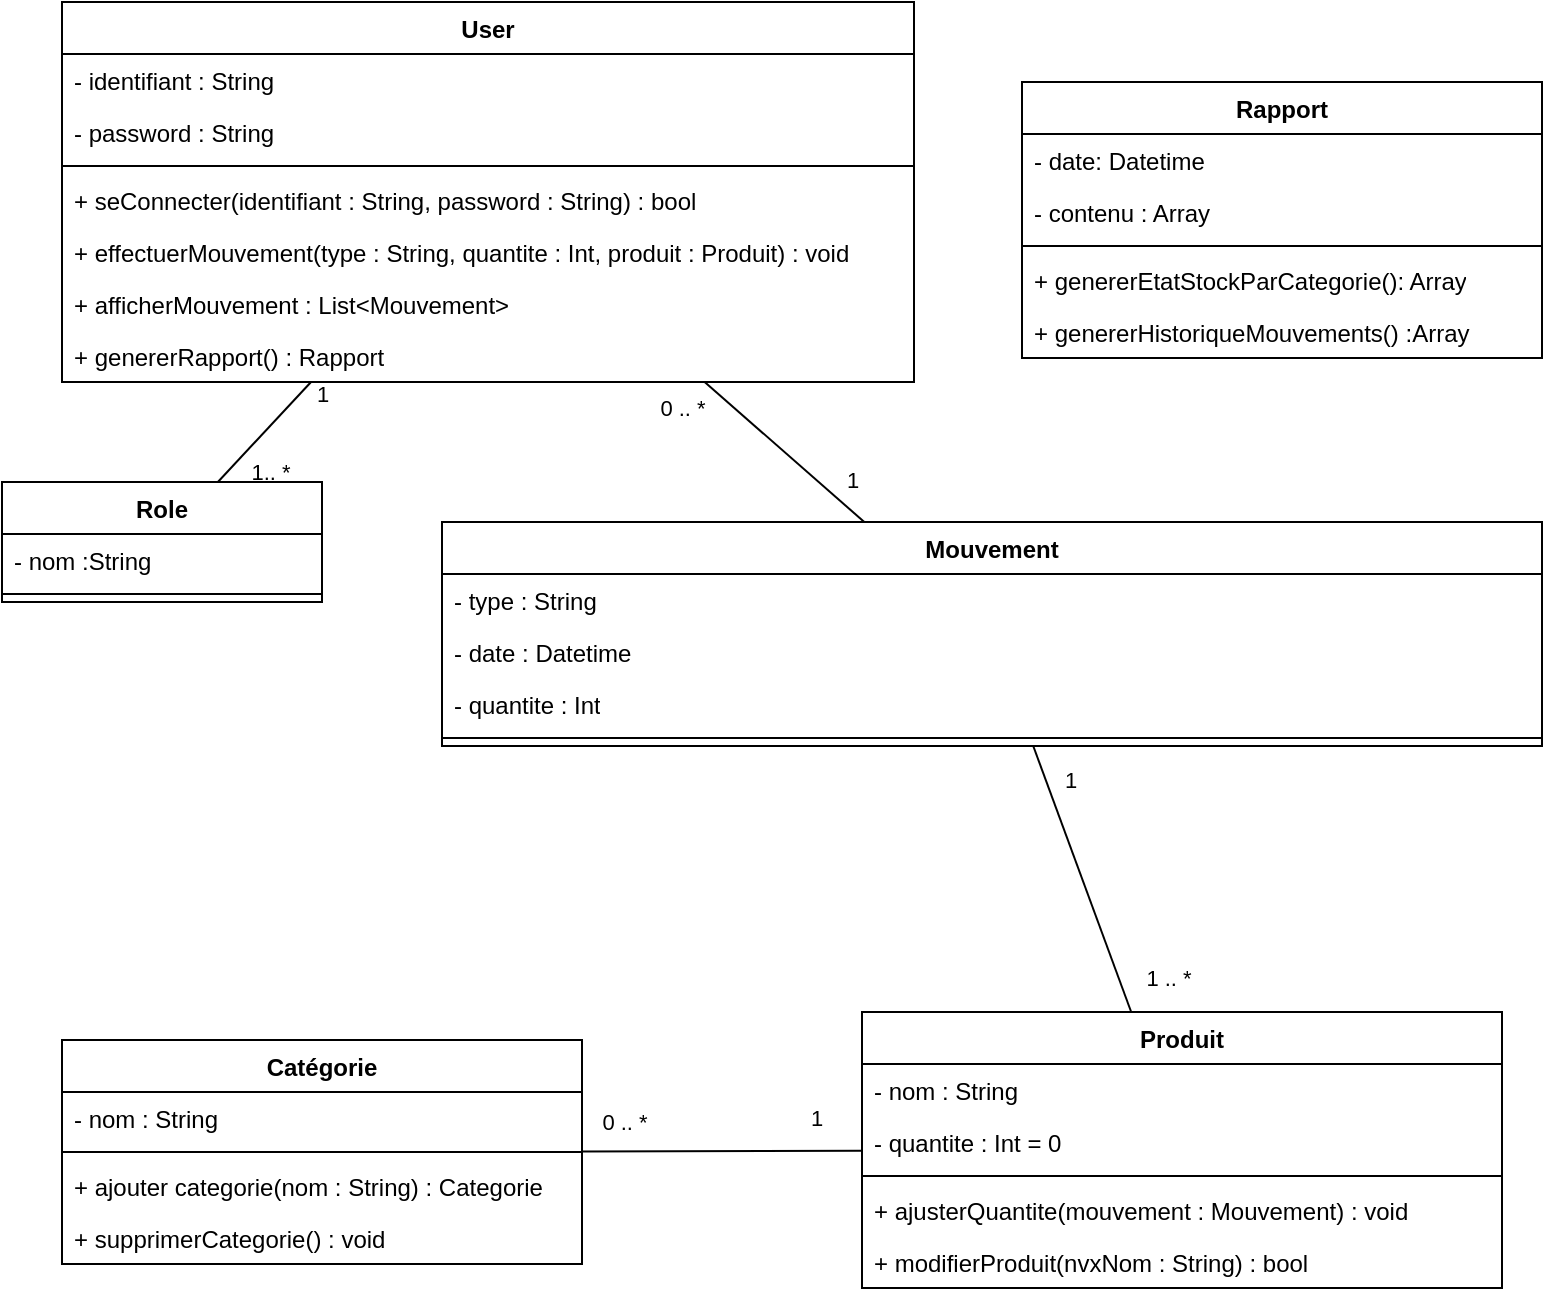 <mxfile version="28.2.0">
  <diagram name="Page-1" id="YnKOzO6QdXpDK1xePWCF">
    <mxGraphModel dx="784" dy="1102" grid="1" gridSize="10" guides="1" tooltips="1" connect="1" arrows="1" fold="1" page="1" pageScale="1" pageWidth="827" pageHeight="1169" math="0" shadow="0">
      <root>
        <mxCell id="0" />
        <mxCell id="1" parent="0" />
        <mxCell id="3ZPPji94Y3YU8Jwg-GKG-13" style="rounded=0;orthogonalLoop=1;jettySize=auto;html=1;endArrow=none;endFill=0;" edge="1" parent="1" source="3ZPPji94Y3YU8Jwg-GKG-1" target="3ZPPji94Y3YU8Jwg-GKG-9">
          <mxGeometry relative="1" as="geometry" />
        </mxCell>
        <mxCell id="3ZPPji94Y3YU8Jwg-GKG-14" value="1" style="edgeLabel;html=1;align=center;verticalAlign=middle;resizable=0;points=[];" vertex="1" connectable="0" parent="3ZPPji94Y3YU8Jwg-GKG-13">
          <mxGeometry x="-0.784" relative="1" as="geometry">
            <mxPoint x="10" as="offset" />
          </mxGeometry>
        </mxCell>
        <mxCell id="3ZPPji94Y3YU8Jwg-GKG-15" value="1.. *" style="edgeLabel;html=1;align=center;verticalAlign=middle;resizable=0;points=[];" vertex="1" connectable="0" parent="3ZPPji94Y3YU8Jwg-GKG-13">
          <mxGeometry x="0.713" y="3" relative="1" as="geometry">
            <mxPoint x="17" as="offset" />
          </mxGeometry>
        </mxCell>
        <mxCell id="3ZPPji94Y3YU8Jwg-GKG-40" style="rounded=0;orthogonalLoop=1;jettySize=auto;html=1;endArrow=none;endFill=0;" edge="1" parent="1" source="3ZPPji94Y3YU8Jwg-GKG-1" target="3ZPPji94Y3YU8Jwg-GKG-24">
          <mxGeometry relative="1" as="geometry" />
        </mxCell>
        <mxCell id="3ZPPji94Y3YU8Jwg-GKG-41" value="0 .. *" style="edgeLabel;html=1;align=center;verticalAlign=middle;resizable=0;points=[];" vertex="1" connectable="0" parent="3ZPPji94Y3YU8Jwg-GKG-40">
          <mxGeometry x="-0.739" y="-1" relative="1" as="geometry">
            <mxPoint x="-21" y="3" as="offset" />
          </mxGeometry>
        </mxCell>
        <mxCell id="3ZPPji94Y3YU8Jwg-GKG-42" value="1" style="edgeLabel;html=1;align=center;verticalAlign=middle;resizable=0;points=[];" vertex="1" connectable="0" parent="3ZPPji94Y3YU8Jwg-GKG-40">
          <mxGeometry x="0.794" y="-3" relative="1" as="geometry">
            <mxPoint x="4" y="-16" as="offset" />
          </mxGeometry>
        </mxCell>
        <mxCell id="3ZPPji94Y3YU8Jwg-GKG-1" value="User" style="swimlane;fontStyle=1;align=center;verticalAlign=top;childLayout=stackLayout;horizontal=1;startSize=26;horizontalStack=0;resizeParent=1;resizeParentMax=0;resizeLast=0;collapsible=1;marginBottom=0;whiteSpace=wrap;html=1;" vertex="1" parent="1">
          <mxGeometry x="40" y="80" width="426" height="190" as="geometry" />
        </mxCell>
        <mxCell id="3ZPPji94Y3YU8Jwg-GKG-2" value="- identifiant : String" style="text;strokeColor=none;fillColor=none;align=left;verticalAlign=top;spacingLeft=4;spacingRight=4;overflow=hidden;rotatable=0;points=[[0,0.5],[1,0.5]];portConstraint=eastwest;whiteSpace=wrap;html=1;" vertex="1" parent="3ZPPji94Y3YU8Jwg-GKG-1">
          <mxGeometry y="26" width="426" height="26" as="geometry" />
        </mxCell>
        <mxCell id="3ZPPji94Y3YU8Jwg-GKG-6" value="- password : String" style="text;strokeColor=none;fillColor=none;align=left;verticalAlign=top;spacingLeft=4;spacingRight=4;overflow=hidden;rotatable=0;points=[[0,0.5],[1,0.5]];portConstraint=eastwest;whiteSpace=wrap;html=1;" vertex="1" parent="3ZPPji94Y3YU8Jwg-GKG-1">
          <mxGeometry y="52" width="426" height="26" as="geometry" />
        </mxCell>
        <mxCell id="3ZPPji94Y3YU8Jwg-GKG-3" value="" style="line;strokeWidth=1;fillColor=none;align=left;verticalAlign=middle;spacingTop=-1;spacingLeft=3;spacingRight=3;rotatable=0;labelPosition=right;points=[];portConstraint=eastwest;strokeColor=inherit;" vertex="1" parent="3ZPPji94Y3YU8Jwg-GKG-1">
          <mxGeometry y="78" width="426" height="8" as="geometry" />
        </mxCell>
        <mxCell id="3ZPPji94Y3YU8Jwg-GKG-4" value="+ seConnecter(identifiant : String, password : String) : bool&amp;nbsp;" style="text;strokeColor=none;fillColor=none;align=left;verticalAlign=top;spacingLeft=4;spacingRight=4;overflow=hidden;rotatable=0;points=[[0,0.5],[1,0.5]];portConstraint=eastwest;whiteSpace=wrap;html=1;" vertex="1" parent="3ZPPji94Y3YU8Jwg-GKG-1">
          <mxGeometry y="86" width="426" height="26" as="geometry" />
        </mxCell>
        <mxCell id="3ZPPji94Y3YU8Jwg-GKG-7" value="+ effectuerMouvement(type : String, quantite : Int, produit : Produit) : void" style="text;strokeColor=none;fillColor=none;align=left;verticalAlign=top;spacingLeft=4;spacingRight=4;overflow=hidden;rotatable=0;points=[[0,0.5],[1,0.5]];portConstraint=eastwest;whiteSpace=wrap;html=1;" vertex="1" parent="3ZPPji94Y3YU8Jwg-GKG-1">
          <mxGeometry y="112" width="426" height="26" as="geometry" />
        </mxCell>
        <mxCell id="3ZPPji94Y3YU8Jwg-GKG-27" value="+ afficherMouvement : List&amp;lt;Mouvement&amp;gt;" style="text;strokeColor=none;fillColor=none;align=left;verticalAlign=top;spacingLeft=4;spacingRight=4;overflow=hidden;rotatable=0;points=[[0,0.5],[1,0.5]];portConstraint=eastwest;whiteSpace=wrap;html=1;" vertex="1" parent="3ZPPji94Y3YU8Jwg-GKG-1">
          <mxGeometry y="138" width="426" height="26" as="geometry" />
        </mxCell>
        <mxCell id="3ZPPji94Y3YU8Jwg-GKG-8" value="+ genererRapport() : Rapport" style="text;strokeColor=none;fillColor=none;align=left;verticalAlign=top;spacingLeft=4;spacingRight=4;overflow=hidden;rotatable=0;points=[[0,0.5],[1,0.5]];portConstraint=eastwest;whiteSpace=wrap;html=1;" vertex="1" parent="3ZPPji94Y3YU8Jwg-GKG-1">
          <mxGeometry y="164" width="426" height="26" as="geometry" />
        </mxCell>
        <mxCell id="3ZPPji94Y3YU8Jwg-GKG-9" value="Role" style="swimlane;fontStyle=1;align=center;verticalAlign=top;childLayout=stackLayout;horizontal=1;startSize=26;horizontalStack=0;resizeParent=1;resizeParentMax=0;resizeLast=0;collapsible=1;marginBottom=0;whiteSpace=wrap;html=1;" vertex="1" parent="1">
          <mxGeometry x="10" y="320" width="160" height="60" as="geometry" />
        </mxCell>
        <mxCell id="3ZPPji94Y3YU8Jwg-GKG-10" value="- nom :String" style="text;strokeColor=none;fillColor=none;align=left;verticalAlign=top;spacingLeft=4;spacingRight=4;overflow=hidden;rotatable=0;points=[[0,0.5],[1,0.5]];portConstraint=eastwest;whiteSpace=wrap;html=1;" vertex="1" parent="3ZPPji94Y3YU8Jwg-GKG-9">
          <mxGeometry y="26" width="160" height="26" as="geometry" />
        </mxCell>
        <mxCell id="3ZPPji94Y3YU8Jwg-GKG-11" value="" style="line;strokeWidth=1;fillColor=none;align=left;verticalAlign=middle;spacingTop=-1;spacingLeft=3;spacingRight=3;rotatable=0;labelPosition=right;points=[];portConstraint=eastwest;strokeColor=inherit;" vertex="1" parent="3ZPPji94Y3YU8Jwg-GKG-9">
          <mxGeometry y="52" width="160" height="8" as="geometry" />
        </mxCell>
        <mxCell id="3ZPPji94Y3YU8Jwg-GKG-47" style="rounded=0;orthogonalLoop=1;jettySize=auto;html=1;endArrow=none;endFill=0;" edge="1" parent="1" source="3ZPPji94Y3YU8Jwg-GKG-16" target="3ZPPji94Y3YU8Jwg-GKG-20">
          <mxGeometry relative="1" as="geometry" />
        </mxCell>
        <mxCell id="3ZPPji94Y3YU8Jwg-GKG-48" value="1" style="edgeLabel;html=1;align=center;verticalAlign=middle;resizable=0;points=[];" vertex="1" connectable="0" parent="3ZPPji94Y3YU8Jwg-GKG-47">
          <mxGeometry x="-0.688" y="-2" relative="1" as="geometry">
            <mxPoint x="-1" y="-15" as="offset" />
          </mxGeometry>
        </mxCell>
        <mxCell id="3ZPPji94Y3YU8Jwg-GKG-49" value="0 .. *" style="edgeLabel;html=1;align=center;verticalAlign=middle;resizable=0;points=[];" vertex="1" connectable="0" parent="3ZPPji94Y3YU8Jwg-GKG-47">
          <mxGeometry x="0.7" y="1" relative="1" as="geometry">
            <mxPoint y="-16" as="offset" />
          </mxGeometry>
        </mxCell>
        <mxCell id="3ZPPji94Y3YU8Jwg-GKG-16" value="Produit" style="swimlane;fontStyle=1;align=center;verticalAlign=top;childLayout=stackLayout;horizontal=1;startSize=26;horizontalStack=0;resizeParent=1;resizeParentMax=0;resizeLast=0;collapsible=1;marginBottom=0;whiteSpace=wrap;html=1;" vertex="1" parent="1">
          <mxGeometry x="440" y="585" width="320" height="138" as="geometry" />
        </mxCell>
        <mxCell id="3ZPPji94Y3YU8Jwg-GKG-17" value="- nom : String" style="text;strokeColor=none;fillColor=none;align=left;verticalAlign=top;spacingLeft=4;spacingRight=4;overflow=hidden;rotatable=0;points=[[0,0.5],[1,0.5]];portConstraint=eastwest;whiteSpace=wrap;html=1;" vertex="1" parent="3ZPPji94Y3YU8Jwg-GKG-16">
          <mxGeometry y="26" width="320" height="26" as="geometry" />
        </mxCell>
        <mxCell id="3ZPPji94Y3YU8Jwg-GKG-28" value="- quantite : Int = 0&amp;nbsp;" style="text;strokeColor=none;fillColor=none;align=left;verticalAlign=top;spacingLeft=4;spacingRight=4;overflow=hidden;rotatable=0;points=[[0,0.5],[1,0.5]];portConstraint=eastwest;whiteSpace=wrap;html=1;" vertex="1" parent="3ZPPji94Y3YU8Jwg-GKG-16">
          <mxGeometry y="52" width="320" height="26" as="geometry" />
        </mxCell>
        <mxCell id="3ZPPji94Y3YU8Jwg-GKG-18" value="" style="line;strokeWidth=1;fillColor=none;align=left;verticalAlign=middle;spacingTop=-1;spacingLeft=3;spacingRight=3;rotatable=0;labelPosition=right;points=[];portConstraint=eastwest;strokeColor=inherit;" vertex="1" parent="3ZPPji94Y3YU8Jwg-GKG-16">
          <mxGeometry y="78" width="320" height="8" as="geometry" />
        </mxCell>
        <mxCell id="3ZPPji94Y3YU8Jwg-GKG-19" value="+ ajusterQuantite(mouvement : Mouvement) : void" style="text;strokeColor=none;fillColor=none;align=left;verticalAlign=top;spacingLeft=4;spacingRight=4;overflow=hidden;rotatable=0;points=[[0,0.5],[1,0.5]];portConstraint=eastwest;whiteSpace=wrap;html=1;" vertex="1" parent="3ZPPji94Y3YU8Jwg-GKG-16">
          <mxGeometry y="86" width="320" height="26" as="geometry" />
        </mxCell>
        <mxCell id="3ZPPji94Y3YU8Jwg-GKG-37" value="+ modifierProduit(nvxNom : String) : bool" style="text;strokeColor=none;fillColor=none;align=left;verticalAlign=top;spacingLeft=4;spacingRight=4;overflow=hidden;rotatable=0;points=[[0,0.5],[1,0.5]];portConstraint=eastwest;whiteSpace=wrap;html=1;" vertex="1" parent="3ZPPji94Y3YU8Jwg-GKG-16">
          <mxGeometry y="112" width="320" height="26" as="geometry" />
        </mxCell>
        <mxCell id="3ZPPji94Y3YU8Jwg-GKG-20" value="Catégorie" style="swimlane;fontStyle=1;align=center;verticalAlign=top;childLayout=stackLayout;horizontal=1;startSize=26;horizontalStack=0;resizeParent=1;resizeParentMax=0;resizeLast=0;collapsible=1;marginBottom=0;whiteSpace=wrap;html=1;" vertex="1" parent="1">
          <mxGeometry x="40" y="599" width="260" height="112" as="geometry" />
        </mxCell>
        <mxCell id="3ZPPji94Y3YU8Jwg-GKG-21" value="- nom : String" style="text;strokeColor=none;fillColor=none;align=left;verticalAlign=top;spacingLeft=4;spacingRight=4;overflow=hidden;rotatable=0;points=[[0,0.5],[1,0.5]];portConstraint=eastwest;whiteSpace=wrap;html=1;" vertex="1" parent="3ZPPji94Y3YU8Jwg-GKG-20">
          <mxGeometry y="26" width="260" height="26" as="geometry" />
        </mxCell>
        <mxCell id="3ZPPji94Y3YU8Jwg-GKG-22" value="" style="line;strokeWidth=1;fillColor=none;align=left;verticalAlign=middle;spacingTop=-1;spacingLeft=3;spacingRight=3;rotatable=0;labelPosition=right;points=[];portConstraint=eastwest;strokeColor=inherit;" vertex="1" parent="3ZPPji94Y3YU8Jwg-GKG-20">
          <mxGeometry y="52" width="260" height="8" as="geometry" />
        </mxCell>
        <mxCell id="3ZPPji94Y3YU8Jwg-GKG-23" value="+ ajouter categorie(nom : String) : Categorie" style="text;strokeColor=none;fillColor=none;align=left;verticalAlign=top;spacingLeft=4;spacingRight=4;overflow=hidden;rotatable=0;points=[[0,0.5],[1,0.5]];portConstraint=eastwest;whiteSpace=wrap;html=1;" vertex="1" parent="3ZPPji94Y3YU8Jwg-GKG-20">
          <mxGeometry y="60" width="260" height="26" as="geometry" />
        </mxCell>
        <mxCell id="3ZPPji94Y3YU8Jwg-GKG-36" value="+ supprimerCategorie() : void" style="text;strokeColor=none;fillColor=none;align=left;verticalAlign=top;spacingLeft=4;spacingRight=4;overflow=hidden;rotatable=0;points=[[0,0.5],[1,0.5]];portConstraint=eastwest;whiteSpace=wrap;html=1;" vertex="1" parent="3ZPPji94Y3YU8Jwg-GKG-20">
          <mxGeometry y="86" width="260" height="26" as="geometry" />
        </mxCell>
        <mxCell id="3ZPPji94Y3YU8Jwg-GKG-43" style="rounded=0;orthogonalLoop=1;jettySize=auto;html=1;endArrow=none;endFill=0;" edge="1" parent="1" source="3ZPPji94Y3YU8Jwg-GKG-24" target="3ZPPji94Y3YU8Jwg-GKG-16">
          <mxGeometry relative="1" as="geometry" />
        </mxCell>
        <mxCell id="3ZPPji94Y3YU8Jwg-GKG-44" value="1" style="edgeLabel;html=1;align=center;verticalAlign=middle;resizable=0;points=[];" vertex="1" connectable="0" parent="3ZPPji94Y3YU8Jwg-GKG-43">
          <mxGeometry x="-0.743" y="-1" relative="1" as="geometry">
            <mxPoint x="13" as="offset" />
          </mxGeometry>
        </mxCell>
        <mxCell id="3ZPPji94Y3YU8Jwg-GKG-45" value="1 .. *" style="edgeLabel;html=1;align=center;verticalAlign=middle;resizable=0;points=[];" vertex="1" connectable="0" parent="3ZPPji94Y3YU8Jwg-GKG-43">
          <mxGeometry x="0.759" y="2" relative="1" as="geometry">
            <mxPoint x="22" as="offset" />
          </mxGeometry>
        </mxCell>
        <mxCell id="3ZPPji94Y3YU8Jwg-GKG-24" value="Mouvement" style="swimlane;fontStyle=1;align=center;verticalAlign=top;childLayout=stackLayout;horizontal=1;startSize=26;horizontalStack=0;resizeParent=1;resizeParentMax=0;resizeLast=0;collapsible=1;marginBottom=0;whiteSpace=wrap;html=1;" vertex="1" parent="1">
          <mxGeometry x="230" y="340" width="550" height="112" as="geometry" />
        </mxCell>
        <mxCell id="3ZPPji94Y3YU8Jwg-GKG-25" value="- type : String" style="text;strokeColor=none;fillColor=none;align=left;verticalAlign=top;spacingLeft=4;spacingRight=4;overflow=hidden;rotatable=0;points=[[0,0.5],[1,0.5]];portConstraint=eastwest;whiteSpace=wrap;html=1;" vertex="1" parent="3ZPPji94Y3YU8Jwg-GKG-24">
          <mxGeometry y="26" width="550" height="26" as="geometry" />
        </mxCell>
        <mxCell id="3ZPPji94Y3YU8Jwg-GKG-34" value="- date : Datetime" style="text;strokeColor=none;fillColor=none;align=left;verticalAlign=top;spacingLeft=4;spacingRight=4;overflow=hidden;rotatable=0;points=[[0,0.5],[1,0.5]];portConstraint=eastwest;whiteSpace=wrap;html=1;" vertex="1" parent="3ZPPji94Y3YU8Jwg-GKG-24">
          <mxGeometry y="52" width="550" height="26" as="geometry" />
        </mxCell>
        <mxCell id="3ZPPji94Y3YU8Jwg-GKG-33" value="- quantite : Int" style="text;strokeColor=none;fillColor=none;align=left;verticalAlign=top;spacingLeft=4;spacingRight=4;overflow=hidden;rotatable=0;points=[[0,0.5],[1,0.5]];portConstraint=eastwest;whiteSpace=wrap;html=1;" vertex="1" parent="3ZPPji94Y3YU8Jwg-GKG-24">
          <mxGeometry y="78" width="550" height="26" as="geometry" />
        </mxCell>
        <mxCell id="3ZPPji94Y3YU8Jwg-GKG-26" value="" style="line;strokeWidth=1;fillColor=none;align=left;verticalAlign=middle;spacingTop=-1;spacingLeft=3;spacingRight=3;rotatable=0;labelPosition=right;points=[];portConstraint=eastwest;strokeColor=inherit;" vertex="1" parent="3ZPPji94Y3YU8Jwg-GKG-24">
          <mxGeometry y="104" width="550" height="8" as="geometry" />
        </mxCell>
        <mxCell id="3ZPPji94Y3YU8Jwg-GKG-50" value="Rapport" style="swimlane;fontStyle=1;align=center;verticalAlign=top;childLayout=stackLayout;horizontal=1;startSize=26;horizontalStack=0;resizeParent=1;resizeParentMax=0;resizeLast=0;collapsible=1;marginBottom=0;whiteSpace=wrap;html=1;" vertex="1" parent="1">
          <mxGeometry x="520" y="120" width="260" height="138" as="geometry" />
        </mxCell>
        <mxCell id="3ZPPji94Y3YU8Jwg-GKG-51" value="- date: Datetime" style="text;strokeColor=none;fillColor=none;align=left;verticalAlign=top;spacingLeft=4;spacingRight=4;overflow=hidden;rotatable=0;points=[[0,0.5],[1,0.5]];portConstraint=eastwest;whiteSpace=wrap;html=1;" vertex="1" parent="3ZPPji94Y3YU8Jwg-GKG-50">
          <mxGeometry y="26" width="260" height="26" as="geometry" />
        </mxCell>
        <mxCell id="3ZPPji94Y3YU8Jwg-GKG-54" value="- contenu : Array" style="text;strokeColor=none;fillColor=none;align=left;verticalAlign=top;spacingLeft=4;spacingRight=4;overflow=hidden;rotatable=0;points=[[0,0.5],[1,0.5]];portConstraint=eastwest;whiteSpace=wrap;html=1;" vertex="1" parent="3ZPPji94Y3YU8Jwg-GKG-50">
          <mxGeometry y="52" width="260" height="26" as="geometry" />
        </mxCell>
        <mxCell id="3ZPPji94Y3YU8Jwg-GKG-52" value="" style="line;strokeWidth=1;fillColor=none;align=left;verticalAlign=middle;spacingTop=-1;spacingLeft=3;spacingRight=3;rotatable=0;labelPosition=right;points=[];portConstraint=eastwest;strokeColor=inherit;" vertex="1" parent="3ZPPji94Y3YU8Jwg-GKG-50">
          <mxGeometry y="78" width="260" height="8" as="geometry" />
        </mxCell>
        <mxCell id="3ZPPji94Y3YU8Jwg-GKG-53" value="+ genererEtatStockParCategorie(): Array" style="text;strokeColor=none;fillColor=none;align=left;verticalAlign=top;spacingLeft=4;spacingRight=4;overflow=hidden;rotatable=0;points=[[0,0.5],[1,0.5]];portConstraint=eastwest;whiteSpace=wrap;html=1;" vertex="1" parent="3ZPPji94Y3YU8Jwg-GKG-50">
          <mxGeometry y="86" width="260" height="26" as="geometry" />
        </mxCell>
        <mxCell id="3ZPPji94Y3YU8Jwg-GKG-55" value="+ genererHistoriqueMouvements() :Array" style="text;strokeColor=none;fillColor=none;align=left;verticalAlign=top;spacingLeft=4;spacingRight=4;overflow=hidden;rotatable=0;points=[[0,0.5],[1,0.5]];portConstraint=eastwest;whiteSpace=wrap;html=1;" vertex="1" parent="3ZPPji94Y3YU8Jwg-GKG-50">
          <mxGeometry y="112" width="260" height="26" as="geometry" />
        </mxCell>
      </root>
    </mxGraphModel>
  </diagram>
</mxfile>
